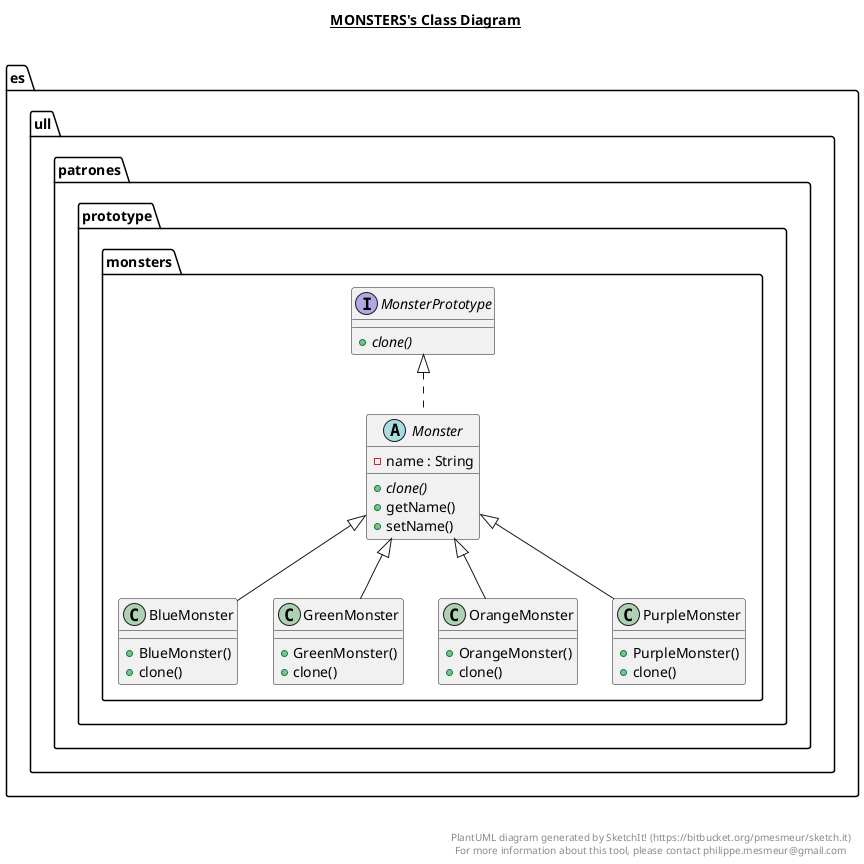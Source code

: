 @startuml

title __MONSTERS's Class Diagram__\n

  namespace es.ull.patrones {
    namespace es.ull.patrones.prototype.monsters {
      class es.ull.patrones.prototype.monsters.BlueMonster {
          + BlueMonster()
          + clone()
      }
    }
  }
  

  namespace es.ull.patrones {
    namespace es.ull.patrones.prototype.monsters {
      class es.ull.patrones.prototype.monsters.GreenMonster {
          + GreenMonster()
          + clone()
      }
    }
  }
  

  namespace es.ull.patrones {
    namespace es.ull.patrones.prototype.monsters {
      abstract class es.ull.patrones.prototype.monsters.Monster {
          - name : String
          {abstract} + clone()
          + getName()
          + setName()
      }
    }
  }
  

  namespace es.ull.patrones {
    namespace es.ull.patrones.prototype.monsters {
      interface es.ull.patrones.prototype.monsters.MonsterPrototype {
          {abstract} + clone()
      }
    }
  }
  

  namespace es.ull.patrones {
    namespace es.ull.patrones.prototype.monsters {
      class es.ull.patrones.prototype.monsters.OrangeMonster {
          + OrangeMonster()
          + clone()
      }
    }
  }
  

  namespace es.ull.patrones {
    namespace es.ull.patrones.prototype.monsters {
      class es.ull.patrones.prototype.monsters.PurpleMonster {
          + PurpleMonster()
          + clone()
      }
    }
  }
  

  es.ull.patrones.prototype.monsters.BlueMonster -up-|> es.ull.patrones.prototype.monsters.Monster
  es.ull.patrones.prototype.monsters.GreenMonster -up-|> es.ull.patrones.prototype.monsters.Monster
  es.ull.patrones.prototype.monsters.Monster .up.|> es.ull.patrones.prototype.monsters.MonsterPrototype
  es.ull.patrones.prototype.monsters.OrangeMonster -up-|> es.ull.patrones.prototype.monsters.Monster
  es.ull.patrones.prototype.monsters.PurpleMonster -up-|> es.ull.patrones.prototype.monsters.Monster


right footer


PlantUML diagram generated by SketchIt! (https://bitbucket.org/pmesmeur/sketch.it)
For more information about this tool, please contact philippe.mesmeur@gmail.com
endfooter

@enduml
